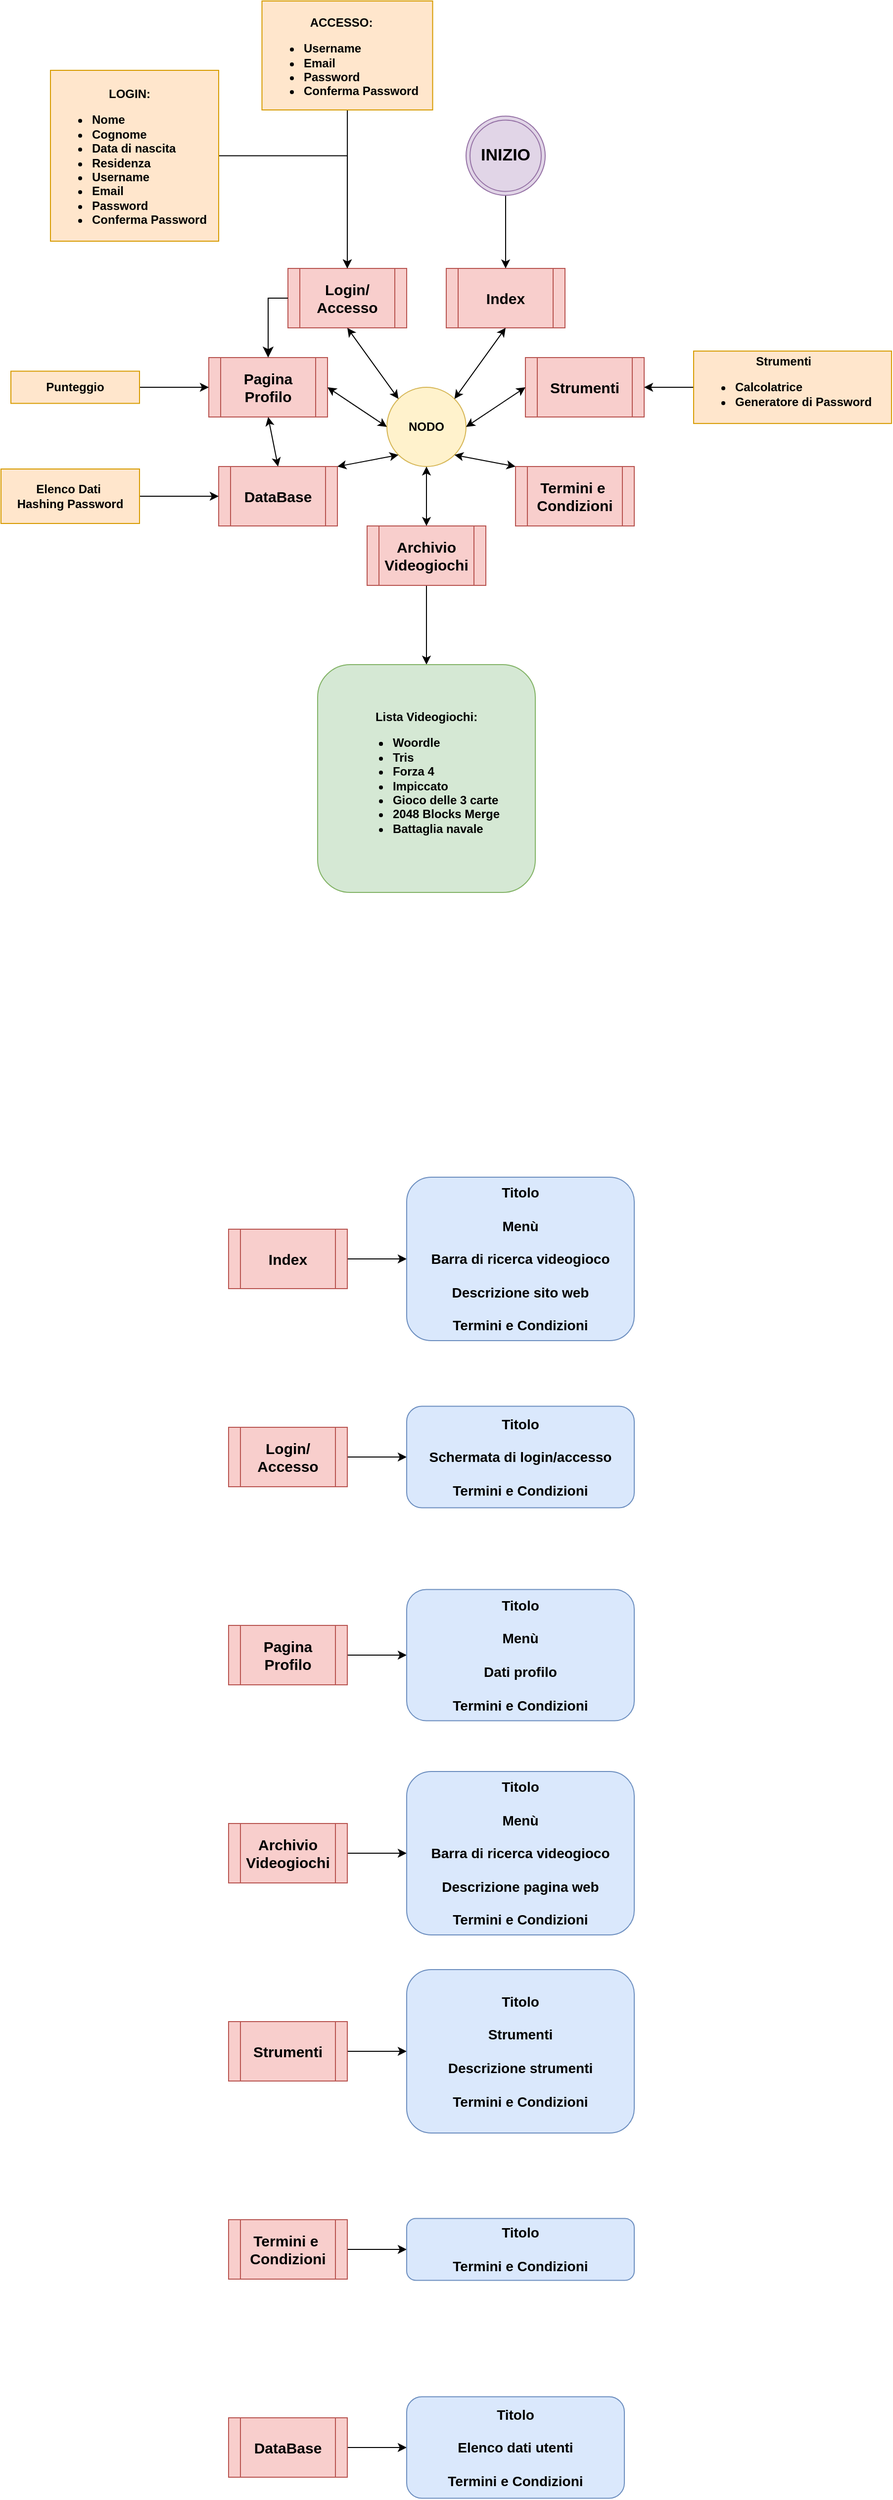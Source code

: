 <mxfile version="24.7.17">
  <diagram name="Pagina-1" id="uUgXLi-EO5s1uarS8TtZ">
    <mxGraphModel dx="2736" dy="2298" grid="1" gridSize="10" guides="1" tooltips="1" connect="1" arrows="1" fold="1" page="1" pageScale="1" pageWidth="827" pageHeight="1169" math="0" shadow="0">
      <root>
        <mxCell id="0" />
        <mxCell id="1" parent="0" />
        <mxCell id="UHXLGbQEo70m4h4iFwpo-1" value="NODO" style="ellipse;whiteSpace=wrap;html=1;aspect=fixed;fontStyle=1;fillColor=#fff2cc;strokeColor=#d6b656;" vertex="1" parent="1">
          <mxGeometry x="360" y="280" width="80" height="80" as="geometry" />
        </mxCell>
        <mxCell id="UHXLGbQEo70m4h4iFwpo-2" value="Index" style="shape=process;whiteSpace=wrap;html=1;backgroundOutline=1;fillColor=#f8cecc;strokeColor=#b85450;fontSize=15;fontStyle=1" vertex="1" parent="1">
          <mxGeometry x="420" y="160" width="120" height="60" as="geometry" />
        </mxCell>
        <mxCell id="UHXLGbQEo70m4h4iFwpo-59" value="" style="edgeStyle=orthogonalEdgeStyle;rounded=0;orthogonalLoop=1;jettySize=auto;html=1;" edge="1" parent="1" source="UHXLGbQEo70m4h4iFwpo-4" target="UHXLGbQEo70m4h4iFwpo-49">
          <mxGeometry relative="1" as="geometry" />
        </mxCell>
        <mxCell id="UHXLGbQEo70m4h4iFwpo-4" value="Archivio Videogiochi" style="shape=process;whiteSpace=wrap;html=1;backgroundOutline=1;fillColor=#f8cecc;strokeColor=#b85450;fontSize=15;fontStyle=1" vertex="1" parent="1">
          <mxGeometry x="340" y="420" width="120" height="60" as="geometry" />
        </mxCell>
        <mxCell id="UHXLGbQEo70m4h4iFwpo-5" value="Pagina Profilo" style="shape=process;whiteSpace=wrap;html=1;backgroundOutline=1;fillColor=#f8cecc;strokeColor=#b85450;fontSize=15;fontStyle=1" vertex="1" parent="1">
          <mxGeometry x="180" y="250" width="120" height="60" as="geometry" />
        </mxCell>
        <mxCell id="UHXLGbQEo70m4h4iFwpo-6" value="Strumenti" style="shape=process;whiteSpace=wrap;html=1;backgroundOutline=1;fillColor=#f8cecc;strokeColor=#b85450;fontSize=15;fontStyle=1" vertex="1" parent="1">
          <mxGeometry x="500" y="250" width="120" height="60" as="geometry" />
        </mxCell>
        <mxCell id="UHXLGbQEo70m4h4iFwpo-7" value="Termini e&amp;nbsp;&lt;div&gt;&lt;span style=&quot;background-color: initial;&quot;&gt;Condizioni&lt;/span&gt;&lt;/div&gt;" style="shape=process;whiteSpace=wrap;html=1;backgroundOutline=1;fillColor=#f8cecc;strokeColor=#b85450;fontSize=15;fontStyle=1" vertex="1" parent="1">
          <mxGeometry x="490" y="360" width="120" height="60" as="geometry" />
        </mxCell>
        <mxCell id="UHXLGbQEo70m4h4iFwpo-8" value="DataBase" style="shape=process;whiteSpace=wrap;html=1;backgroundOutline=1;fillColor=#f8cecc;strokeColor=#b85450;fontSize=15;fontStyle=1" vertex="1" parent="1">
          <mxGeometry x="190" y="360" width="120" height="60" as="geometry" />
        </mxCell>
        <mxCell id="UHXLGbQEo70m4h4iFwpo-9" value="L&lt;span style=&quot;background-color: initial;&quot;&gt;ogin/&lt;/span&gt;&lt;div&gt;&lt;span style=&quot;background-color: initial;&quot;&gt;Accesso&lt;/span&gt;&lt;/div&gt;" style="shape=process;whiteSpace=wrap;html=1;backgroundOutline=1;fillColor=#f8cecc;strokeColor=#b85450;fontSize=15;fontStyle=1" vertex="1" parent="1">
          <mxGeometry x="260" y="160" width="120" height="60" as="geometry" />
        </mxCell>
        <mxCell id="UHXLGbQEo70m4h4iFwpo-22" value="" style="endArrow=classic;startArrow=classic;html=1;rounded=0;exitX=1;exitY=0;exitDx=0;exitDy=0;entryX=0;entryY=1;entryDx=0;entryDy=0;" edge="1" parent="1" source="UHXLGbQEo70m4h4iFwpo-8" target="UHXLGbQEo70m4h4iFwpo-1">
          <mxGeometry width="50" height="50" relative="1" as="geometry">
            <mxPoint x="400" y="360" as="sourcePoint" />
            <mxPoint x="450" y="310" as="targetPoint" />
          </mxGeometry>
        </mxCell>
        <mxCell id="UHXLGbQEo70m4h4iFwpo-23" value="" style="endArrow=classic;startArrow=classic;html=1;rounded=0;entryX=0;entryY=0.5;entryDx=0;entryDy=0;exitX=1;exitY=0.5;exitDx=0;exitDy=0;" edge="1" parent="1" source="UHXLGbQEo70m4h4iFwpo-1" target="UHXLGbQEo70m4h4iFwpo-6">
          <mxGeometry width="50" height="50" relative="1" as="geometry">
            <mxPoint x="410" y="370" as="sourcePoint" />
            <mxPoint x="460" y="320" as="targetPoint" />
          </mxGeometry>
        </mxCell>
        <mxCell id="UHXLGbQEo70m4h4iFwpo-24" value="" style="endArrow=classic;startArrow=classic;html=1;rounded=0;exitX=0;exitY=0;exitDx=0;exitDy=0;entryX=1;entryY=1;entryDx=0;entryDy=0;" edge="1" parent="1" source="UHXLGbQEo70m4h4iFwpo-7" target="UHXLGbQEo70m4h4iFwpo-1">
          <mxGeometry width="50" height="50" relative="1" as="geometry">
            <mxPoint x="420" y="380" as="sourcePoint" />
            <mxPoint x="470" y="330" as="targetPoint" />
          </mxGeometry>
        </mxCell>
        <mxCell id="UHXLGbQEo70m4h4iFwpo-25" value="" style="endArrow=classic;startArrow=classic;html=1;rounded=0;entryX=0.5;entryY=0;entryDx=0;entryDy=0;exitX=0.5;exitY=1;exitDx=0;exitDy=0;" edge="1" parent="1" source="UHXLGbQEo70m4h4iFwpo-1" target="UHXLGbQEo70m4h4iFwpo-4">
          <mxGeometry width="50" height="50" relative="1" as="geometry">
            <mxPoint x="430" y="390" as="sourcePoint" />
            <mxPoint x="480" y="340" as="targetPoint" />
          </mxGeometry>
        </mxCell>
        <mxCell id="UHXLGbQEo70m4h4iFwpo-26" value="" style="endArrow=classic;startArrow=classic;html=1;rounded=0;entryX=0.5;entryY=1;entryDx=0;entryDy=0;exitX=1;exitY=0;exitDx=0;exitDy=0;" edge="1" parent="1" source="UHXLGbQEo70m4h4iFwpo-1" target="UHXLGbQEo70m4h4iFwpo-2">
          <mxGeometry width="50" height="50" relative="1" as="geometry">
            <mxPoint x="440" y="400" as="sourcePoint" />
            <mxPoint x="490" y="350" as="targetPoint" />
          </mxGeometry>
        </mxCell>
        <mxCell id="UHXLGbQEo70m4h4iFwpo-27" value="" style="endArrow=classic;startArrow=classic;html=1;rounded=0;exitX=0.5;exitY=1;exitDx=0;exitDy=0;entryX=0;entryY=0;entryDx=0;entryDy=0;" edge="1" parent="1" source="UHXLGbQEo70m4h4iFwpo-9" target="UHXLGbQEo70m4h4iFwpo-1">
          <mxGeometry width="50" height="50" relative="1" as="geometry">
            <mxPoint x="450" y="410" as="sourcePoint" />
            <mxPoint x="500" y="360" as="targetPoint" />
          </mxGeometry>
        </mxCell>
        <mxCell id="UHXLGbQEo70m4h4iFwpo-28" value="" style="endArrow=classic;startArrow=classic;html=1;rounded=0;exitX=1;exitY=0.5;exitDx=0;exitDy=0;entryX=0;entryY=0.5;entryDx=0;entryDy=0;" edge="1" parent="1" source="UHXLGbQEo70m4h4iFwpo-5" target="UHXLGbQEo70m4h4iFwpo-1">
          <mxGeometry width="50" height="50" relative="1" as="geometry">
            <mxPoint x="460" y="420" as="sourcePoint" />
            <mxPoint x="510" y="370" as="targetPoint" />
          </mxGeometry>
        </mxCell>
        <mxCell id="UHXLGbQEo70m4h4iFwpo-32" value="" style="edgeStyle=orthogonalEdgeStyle;rounded=0;orthogonalLoop=1;jettySize=auto;html=1;" edge="1" parent="1" source="UHXLGbQEo70m4h4iFwpo-31" target="UHXLGbQEo70m4h4iFwpo-2">
          <mxGeometry relative="1" as="geometry" />
        </mxCell>
        <mxCell id="UHXLGbQEo70m4h4iFwpo-31" value="INIZIO" style="ellipse;shape=doubleEllipse;whiteSpace=wrap;html=1;aspect=fixed;fillColor=#e1d5e7;strokeColor=#9673a6;fontStyle=1;fontSize=17;" vertex="1" parent="1">
          <mxGeometry x="440" y="6.25" width="80" height="80" as="geometry" />
        </mxCell>
        <mxCell id="UHXLGbQEo70m4h4iFwpo-34" value="" style="edgeStyle=elbowEdgeStyle;elbow=horizontal;endArrow=classic;html=1;curved=0;rounded=0;endSize=8;startSize=8;exitX=0;exitY=0.5;exitDx=0;exitDy=0;entryX=0.5;entryY=0;entryDx=0;entryDy=0;" edge="1" parent="1" source="UHXLGbQEo70m4h4iFwpo-9" target="UHXLGbQEo70m4h4iFwpo-5">
          <mxGeometry width="50" height="50" relative="1" as="geometry">
            <mxPoint x="190" y="150" as="sourcePoint" />
            <mxPoint x="240" y="100" as="targetPoint" />
            <Array as="points">
              <mxPoint x="240" y="200" />
            </Array>
          </mxGeometry>
        </mxCell>
        <mxCell id="UHXLGbQEo70m4h4iFwpo-49" value="&lt;span style=&quot;background-color: initial;&quot;&gt;Lista Videogiochi:&lt;/span&gt;&lt;div&gt;&lt;ul&gt;&lt;li style=&quot;text-align: left;&quot;&gt;&lt;li style=&quot;text-align: left;&quot;&gt;Woordle&lt;/li&gt;&lt;li style=&quot;text-align: left;&quot;&gt;&lt;span style=&quot;white-space: normal;&quot;&gt;Tris&lt;/span&gt;&lt;/li&gt;&lt;li style=&quot;text-align: left;&quot;&gt;&lt;span style=&quot;white-space: normal;&quot;&gt;Forza 4&lt;/span&gt;&lt;/li&gt;&lt;li style=&quot;text-align: left;&quot;&gt;&lt;span style=&quot;white-space: normal;&quot;&gt;Impiccato&lt;/span&gt;&lt;/li&gt;&lt;li style=&quot;text-align: left;&quot;&gt;&lt;span style=&quot;white-space: normal;&quot;&gt;Gioco delle 3 carte&lt;/span&gt;&lt;/li&gt;&lt;li style=&quot;text-align: left;&quot;&gt;&lt;span style=&quot;white-space: normal;&quot;&gt;2048 Blocks Merge&lt;/span&gt;&lt;/li&gt;&lt;li style=&quot;text-align: left;&quot;&gt;&lt;span style=&quot;white-space: normal;&quot;&gt;Battaglia navale&lt;/span&gt;&lt;/li&gt;&lt;/li&gt;&lt;/ul&gt;&lt;/div&gt;" style="rounded=1;whiteSpace=wrap;html=1;fontStyle=1;fillColor=#d5e8d4;strokeColor=#82b366;" vertex="1" parent="1">
          <mxGeometry x="290" y="560" width="220" height="230" as="geometry" />
        </mxCell>
        <mxCell id="UHXLGbQEo70m4h4iFwpo-64" style="edgeStyle=orthogonalEdgeStyle;rounded=0;orthogonalLoop=1;jettySize=auto;html=1;entryX=0.5;entryY=0;entryDx=0;entryDy=0;" edge="1" parent="1" source="UHXLGbQEo70m4h4iFwpo-55" target="UHXLGbQEo70m4h4iFwpo-9">
          <mxGeometry relative="1" as="geometry" />
        </mxCell>
        <mxCell id="UHXLGbQEo70m4h4iFwpo-55" value="&lt;div style=&quot;text-align: center;&quot;&gt;&lt;br&gt;&lt;/div&gt;&lt;div style=&quot;text-align: center;&quot;&gt;LOGIN:&lt;/div&gt;&lt;ul&gt;&lt;li&gt;Nome&lt;/li&gt;&lt;li&gt;Cognome&lt;/li&gt;&lt;li&gt;Data di nascita&lt;/li&gt;&lt;li&gt;Residenza&lt;/li&gt;&lt;li&gt;Username&lt;/li&gt;&lt;li&gt;Email&lt;/li&gt;&lt;li&gt;Password&lt;/li&gt;&lt;li&gt;Conferma Password&lt;/li&gt;&lt;/ul&gt;&lt;div&gt;&lt;/div&gt;" style="rounded=0;whiteSpace=wrap;html=1;fillColor=#ffe6cc;strokeColor=#d79b00;align=left;fontStyle=1" vertex="1" parent="1">
          <mxGeometry x="20" y="-40" width="170" height="172.5" as="geometry" />
        </mxCell>
        <mxCell id="UHXLGbQEo70m4h4iFwpo-58" value="" style="endArrow=classic;startArrow=classic;html=1;rounded=0;exitX=0.5;exitY=0;exitDx=0;exitDy=0;entryX=0.5;entryY=1;entryDx=0;entryDy=0;" edge="1" parent="1" source="UHXLGbQEo70m4h4iFwpo-8" target="UHXLGbQEo70m4h4iFwpo-5">
          <mxGeometry width="50" height="50" relative="1" as="geometry">
            <mxPoint x="330" y="400" as="sourcePoint" />
            <mxPoint x="392" y="388" as="targetPoint" />
          </mxGeometry>
        </mxCell>
        <mxCell id="UHXLGbQEo70m4h4iFwpo-70" style="edgeStyle=orthogonalEdgeStyle;rounded=0;orthogonalLoop=1;jettySize=auto;html=1;entryX=0.5;entryY=0;entryDx=0;entryDy=0;" edge="1" parent="1" source="UHXLGbQEo70m4h4iFwpo-65" target="UHXLGbQEo70m4h4iFwpo-9">
          <mxGeometry relative="1" as="geometry" />
        </mxCell>
        <mxCell id="UHXLGbQEo70m4h4iFwpo-65" value="&lt;div style=&quot;text-align: center;&quot;&gt;&lt;br&gt;&lt;/div&gt;&lt;div style=&quot;text-align: center;&quot;&gt;ACCESSO&lt;span style=&quot;background-color: initial;&quot;&gt;:&lt;/span&gt;&lt;/div&gt;&lt;ul&gt;&lt;li&gt;Username&lt;/li&gt;&lt;li&gt;Email&lt;/li&gt;&lt;li&gt;Password&lt;/li&gt;&lt;li&gt;Conferma Password&lt;/li&gt;&lt;/ul&gt;" style="rounded=0;whiteSpace=wrap;html=1;fillColor=#ffe6cc;strokeColor=#d79b00;align=left;fontStyle=1" vertex="1" parent="1">
          <mxGeometry x="233.75" y="-110" width="172.5" height="110" as="geometry" />
        </mxCell>
        <mxCell id="UHXLGbQEo70m4h4iFwpo-68" value="" style="edgeStyle=orthogonalEdgeStyle;rounded=0;orthogonalLoop=1;jettySize=auto;html=1;" edge="1" parent="1" source="UHXLGbQEo70m4h4iFwpo-67" target="UHXLGbQEo70m4h4iFwpo-5">
          <mxGeometry relative="1" as="geometry" />
        </mxCell>
        <mxCell id="UHXLGbQEo70m4h4iFwpo-67" value="&lt;div style=&quot;&quot;&gt;Punteggio&lt;/div&gt;" style="rounded=0;whiteSpace=wrap;html=1;fillColor=#ffe6cc;strokeColor=#d79b00;align=center;fontStyle=1" vertex="1" parent="1">
          <mxGeometry x="-20" y="263.75" width="130" height="32.5" as="geometry" />
        </mxCell>
        <mxCell id="UHXLGbQEo70m4h4iFwpo-72" value="" style="edgeStyle=orthogonalEdgeStyle;rounded=0;orthogonalLoop=1;jettySize=auto;html=1;" edge="1" parent="1" source="UHXLGbQEo70m4h4iFwpo-71" target="UHXLGbQEo70m4h4iFwpo-6">
          <mxGeometry relative="1" as="geometry" />
        </mxCell>
        <mxCell id="UHXLGbQEo70m4h4iFwpo-71" value="&lt;div style=&quot;&quot;&gt;&lt;div style=&quot;text-align: center;&quot;&gt;Strumenti&lt;/div&gt;&lt;ul&gt;&lt;li&gt;Calcolatrice&lt;/li&gt;&lt;li style=&quot;&quot;&gt;Generatore di Password&lt;/li&gt;&lt;/ul&gt;&lt;/div&gt;" style="rounded=0;whiteSpace=wrap;html=1;fillColor=#ffe6cc;strokeColor=#d79b00;align=left;fontStyle=1" vertex="1" parent="1">
          <mxGeometry x="670" y="243.44" width="200" height="73.12" as="geometry" />
        </mxCell>
        <mxCell id="UHXLGbQEo70m4h4iFwpo-77" value="" style="edgeStyle=orthogonalEdgeStyle;rounded=0;orthogonalLoop=1;jettySize=auto;html=1;" edge="1" parent="1" source="UHXLGbQEo70m4h4iFwpo-74" target="UHXLGbQEo70m4h4iFwpo-8">
          <mxGeometry relative="1" as="geometry" />
        </mxCell>
        <mxCell id="UHXLGbQEo70m4h4iFwpo-74" value="Elenco D&lt;span style=&quot;background-color: initial;&quot;&gt;ati&amp;nbsp;&lt;/span&gt;&lt;div&gt;&lt;span style=&quot;background-color: initial;&quot;&gt;Hashing Password&lt;/span&gt;&lt;/div&gt;" style="rounded=0;whiteSpace=wrap;html=1;fillColor=#ffe6cc;strokeColor=#d79b00;align=center;fontStyle=1" vertex="1" parent="1">
          <mxGeometry x="-30" y="362.5" width="140" height="55" as="geometry" />
        </mxCell>
        <mxCell id="UHXLGbQEo70m4h4iFwpo-100" style="edgeStyle=orthogonalEdgeStyle;rounded=0;orthogonalLoop=1;jettySize=auto;html=1;entryX=0;entryY=0.5;entryDx=0;entryDy=0;" edge="1" parent="1" source="UHXLGbQEo70m4h4iFwpo-80" target="UHXLGbQEo70m4h4iFwpo-99">
          <mxGeometry relative="1" as="geometry" />
        </mxCell>
        <mxCell id="UHXLGbQEo70m4h4iFwpo-80" value="Index" style="shape=process;whiteSpace=wrap;html=1;backgroundOutline=1;fillColor=#f8cecc;strokeColor=#b85450;fontSize=15;fontStyle=1" vertex="1" parent="1">
          <mxGeometry x="200" y="1130" width="120" height="60" as="geometry" />
        </mxCell>
        <mxCell id="UHXLGbQEo70m4h4iFwpo-106" style="edgeStyle=orthogonalEdgeStyle;rounded=0;orthogonalLoop=1;jettySize=auto;html=1;entryX=0;entryY=0.5;entryDx=0;entryDy=0;" edge="1" parent="1" source="UHXLGbQEo70m4h4iFwpo-82" target="UHXLGbQEo70m4h4iFwpo-105">
          <mxGeometry relative="1" as="geometry" />
        </mxCell>
        <mxCell id="UHXLGbQEo70m4h4iFwpo-82" value="Archivio Videogiochi" style="shape=process;whiteSpace=wrap;html=1;backgroundOutline=1;fillColor=#f8cecc;strokeColor=#b85450;fontSize=15;fontStyle=1" vertex="1" parent="1">
          <mxGeometry x="200" y="1730" width="120" height="60" as="geometry" />
        </mxCell>
        <mxCell id="UHXLGbQEo70m4h4iFwpo-104" style="edgeStyle=orthogonalEdgeStyle;rounded=0;orthogonalLoop=1;jettySize=auto;html=1;entryX=0;entryY=0.5;entryDx=0;entryDy=0;" edge="1" parent="1" source="UHXLGbQEo70m4h4iFwpo-83" target="UHXLGbQEo70m4h4iFwpo-103">
          <mxGeometry relative="1" as="geometry" />
        </mxCell>
        <mxCell id="UHXLGbQEo70m4h4iFwpo-83" value="Pagina Profilo" style="shape=process;whiteSpace=wrap;html=1;backgroundOutline=1;fillColor=#f8cecc;strokeColor=#b85450;fontSize=15;fontStyle=1" vertex="1" parent="1">
          <mxGeometry x="200" y="1530" width="120" height="60" as="geometry" />
        </mxCell>
        <mxCell id="UHXLGbQEo70m4h4iFwpo-108" style="edgeStyle=orthogonalEdgeStyle;rounded=0;orthogonalLoop=1;jettySize=auto;html=1;entryX=0;entryY=0.5;entryDx=0;entryDy=0;" edge="1" parent="1" source="UHXLGbQEo70m4h4iFwpo-84" target="UHXLGbQEo70m4h4iFwpo-107">
          <mxGeometry relative="1" as="geometry" />
        </mxCell>
        <mxCell id="UHXLGbQEo70m4h4iFwpo-84" value="Strumenti" style="shape=process;whiteSpace=wrap;html=1;backgroundOutline=1;fillColor=#f8cecc;strokeColor=#b85450;fontSize=15;fontStyle=1" vertex="1" parent="1">
          <mxGeometry x="200" y="1930" width="120" height="60" as="geometry" />
        </mxCell>
        <mxCell id="UHXLGbQEo70m4h4iFwpo-110" style="edgeStyle=orthogonalEdgeStyle;rounded=0;orthogonalLoop=1;jettySize=auto;html=1;entryX=0;entryY=0.5;entryDx=0;entryDy=0;" edge="1" parent="1" source="UHXLGbQEo70m4h4iFwpo-85" target="UHXLGbQEo70m4h4iFwpo-109">
          <mxGeometry relative="1" as="geometry" />
        </mxCell>
        <mxCell id="UHXLGbQEo70m4h4iFwpo-85" value="Termini e&amp;nbsp;&lt;div&gt;&lt;span style=&quot;background-color: initial;&quot;&gt;Condizioni&lt;/span&gt;&lt;/div&gt;" style="shape=process;whiteSpace=wrap;html=1;backgroundOutline=1;fillColor=#f8cecc;strokeColor=#b85450;fontSize=15;fontStyle=1" vertex="1" parent="1">
          <mxGeometry x="200" y="2130" width="120" height="60" as="geometry" />
        </mxCell>
        <mxCell id="UHXLGbQEo70m4h4iFwpo-112" style="edgeStyle=orthogonalEdgeStyle;rounded=0;orthogonalLoop=1;jettySize=auto;html=1;entryX=0;entryY=0.5;entryDx=0;entryDy=0;" edge="1" parent="1" source="UHXLGbQEo70m4h4iFwpo-86" target="UHXLGbQEo70m4h4iFwpo-111">
          <mxGeometry relative="1" as="geometry" />
        </mxCell>
        <mxCell id="UHXLGbQEo70m4h4iFwpo-86" value="DataBase" style="shape=process;whiteSpace=wrap;html=1;backgroundOutline=1;fillColor=#f8cecc;strokeColor=#b85450;fontSize=15;fontStyle=1" vertex="1" parent="1">
          <mxGeometry x="200" y="2330" width="120" height="60" as="geometry" />
        </mxCell>
        <mxCell id="UHXLGbQEo70m4h4iFwpo-102" value="" style="edgeStyle=orthogonalEdgeStyle;rounded=0;orthogonalLoop=1;jettySize=auto;html=1;" edge="1" parent="1" source="UHXLGbQEo70m4h4iFwpo-87" target="UHXLGbQEo70m4h4iFwpo-101">
          <mxGeometry relative="1" as="geometry" />
        </mxCell>
        <mxCell id="UHXLGbQEo70m4h4iFwpo-87" value="L&lt;span style=&quot;background-color: initial;&quot;&gt;ogin/&lt;/span&gt;&lt;div&gt;&lt;span style=&quot;background-color: initial;&quot;&gt;Accesso&lt;/span&gt;&lt;/div&gt;" style="shape=process;whiteSpace=wrap;html=1;backgroundOutline=1;fillColor=#f8cecc;strokeColor=#b85450;fontSize=15;fontStyle=1" vertex="1" parent="1">
          <mxGeometry x="200" y="1330" width="120" height="60" as="geometry" />
        </mxCell>
        <mxCell id="UHXLGbQEo70m4h4iFwpo-99" value="&lt;div style=&quot;font-size: 14px;&quot;&gt;&lt;span style=&quot;background-color: initial;&quot;&gt;Titolo&lt;/span&gt;&lt;br&gt;&lt;/div&gt;&lt;div style=&quot;font-size: 14px;&quot;&gt;&lt;br style=&quot;font-size: 14px;&quot;&gt;&lt;/div&gt;&lt;div style=&quot;font-size: 14px;&quot;&gt;Menù&lt;/div&gt;&lt;div style=&quot;font-size: 14px;&quot;&gt;&lt;br style=&quot;font-size: 14px;&quot;&gt;&lt;/div&gt;&lt;div style=&quot;font-size: 14px;&quot;&gt;Barra di ricerca videogioco&lt;/div&gt;&lt;div style=&quot;font-size: 14px;&quot;&gt;&lt;br style=&quot;font-size: 14px;&quot;&gt;&lt;/div&gt;&lt;div style=&quot;font-size: 14px;&quot;&gt;Descrizione sito web&lt;br&gt;&lt;/div&gt;&lt;div style=&quot;font-size: 14px;&quot;&gt;&lt;br&gt;&lt;/div&gt;&lt;div style=&quot;font-size: 14px;&quot;&gt;Termini e Condizioni&lt;/div&gt;" style="rounded=1;whiteSpace=wrap;html=1;fillColor=#dae8fc;strokeColor=#6c8ebf;fontStyle=1;fontSize=14;" vertex="1" parent="1">
          <mxGeometry x="380" y="1077.5" width="230" height="165" as="geometry" />
        </mxCell>
        <mxCell id="UHXLGbQEo70m4h4iFwpo-101" value="&lt;div style=&quot;font-size: 14px;&quot;&gt;&lt;span style=&quot;background-color: initial;&quot;&gt;Titolo&lt;/span&gt;&lt;br&gt;&lt;/div&gt;&lt;div style=&quot;font-size: 14px;&quot;&gt;&lt;br&gt;&lt;/div&gt;&lt;div style=&quot;font-size: 14px;&quot;&gt;Schermata di login/accesso&lt;/div&gt;&lt;div style=&quot;font-size: 14px;&quot;&gt;&lt;br&gt;&lt;/div&gt;&lt;div style=&quot;font-size: 14px;&quot;&gt;Termini e Condizioni&lt;/div&gt;" style="rounded=1;whiteSpace=wrap;html=1;fillColor=#dae8fc;strokeColor=#6c8ebf;fontStyle=1;fontSize=14;" vertex="1" parent="1">
          <mxGeometry x="380" y="1308.75" width="230" height="102.5" as="geometry" />
        </mxCell>
        <mxCell id="UHXLGbQEo70m4h4iFwpo-103" value="&lt;div style=&quot;font-size: 14px;&quot;&gt;&lt;span style=&quot;background-color: initial;&quot;&gt;Titolo&lt;/span&gt;&lt;br&gt;&lt;/div&gt;&lt;div style=&quot;font-size: 14px;&quot;&gt;&lt;br style=&quot;font-size: 14px;&quot;&gt;&lt;/div&gt;&lt;div style=&quot;font-size: 14px;&quot;&gt;Menù&lt;/div&gt;&lt;div style=&quot;font-size: 14px;&quot;&gt;&lt;br style=&quot;font-size: 14px;&quot;&gt;&lt;/div&gt;&lt;div style=&quot;font-size: 14px;&quot;&gt;Dati profilo&lt;/div&gt;&lt;div style=&quot;font-size: 14px;&quot;&gt;&lt;br&gt;&lt;/div&gt;&lt;div style=&quot;font-size: 14px;&quot;&gt;Termini e Condizioni&lt;/div&gt;" style="rounded=1;whiteSpace=wrap;html=1;fillColor=#dae8fc;strokeColor=#6c8ebf;fontStyle=1;fontSize=14;" vertex="1" parent="1">
          <mxGeometry x="380" y="1493.75" width="230" height="132.5" as="geometry" />
        </mxCell>
        <mxCell id="UHXLGbQEo70m4h4iFwpo-105" value="&lt;div style=&quot;font-size: 14px;&quot;&gt;&lt;span style=&quot;background-color: initial;&quot;&gt;Titolo&lt;/span&gt;&lt;br&gt;&lt;/div&gt;&lt;div style=&quot;font-size: 14px;&quot;&gt;&lt;br style=&quot;font-size: 14px;&quot;&gt;&lt;/div&gt;&lt;div style=&quot;font-size: 14px;&quot;&gt;Menù&lt;/div&gt;&lt;div style=&quot;font-size: 14px;&quot;&gt;&lt;br style=&quot;font-size: 14px;&quot;&gt;&lt;/div&gt;&lt;div style=&quot;font-size: 14px;&quot;&gt;Barra di ricerca videogioco&lt;/div&gt;&lt;div style=&quot;font-size: 14px;&quot;&gt;&lt;br style=&quot;font-size: 14px;&quot;&gt;&lt;/div&gt;&lt;div style=&quot;font-size: 14px;&quot;&gt;Descrizione pagina web&lt;br&gt;&lt;/div&gt;&lt;div style=&quot;font-size: 14px;&quot;&gt;&lt;br&gt;&lt;/div&gt;&lt;div style=&quot;font-size: 14px;&quot;&gt;Termini e Condizioni&lt;/div&gt;" style="rounded=1;whiteSpace=wrap;html=1;fillColor=#dae8fc;strokeColor=#6c8ebf;fontStyle=1;fontSize=14;" vertex="1" parent="1">
          <mxGeometry x="380" y="1677.5" width="230" height="165" as="geometry" />
        </mxCell>
        <mxCell id="UHXLGbQEo70m4h4iFwpo-107" value="&lt;div style=&quot;font-size: 14px;&quot;&gt;&lt;span style=&quot;background-color: initial;&quot;&gt;Titolo&lt;/span&gt;&lt;br&gt;&lt;/div&gt;&lt;div style=&quot;font-size: 14px;&quot;&gt;&lt;br&gt;&lt;/div&gt;&lt;div style=&quot;font-size: 14px;&quot;&gt;Strumenti&lt;/div&gt;&lt;div style=&quot;font-size: 14px;&quot;&gt;&lt;br&gt;&lt;/div&gt;&lt;div style=&quot;font-size: 14px;&quot;&gt;&lt;span style=&quot;background-color: initial;&quot;&gt;Descrizione strumenti&lt;/span&gt;&lt;br&gt;&lt;/div&gt;&lt;div style=&quot;font-size: 14px;&quot;&gt;&lt;br&gt;&lt;/div&gt;&lt;div style=&quot;font-size: 14px;&quot;&gt;Termini e Condizioni&lt;/div&gt;" style="rounded=1;whiteSpace=wrap;html=1;fillColor=#dae8fc;strokeColor=#6c8ebf;fontStyle=1;fontSize=14;" vertex="1" parent="1">
          <mxGeometry x="380" y="1877.5" width="230" height="165" as="geometry" />
        </mxCell>
        <mxCell id="UHXLGbQEo70m4h4iFwpo-109" value="&lt;div style=&quot;font-size: 14px;&quot;&gt;&lt;span style=&quot;background-color: initial;&quot;&gt;Titolo&lt;/span&gt;&lt;/div&gt;&lt;div style=&quot;font-size: 14px;&quot;&gt;&lt;br&gt;&lt;/div&gt;&lt;div style=&quot;font-size: 14px;&quot;&gt;Termini e Condizioni&lt;/div&gt;" style="rounded=1;whiteSpace=wrap;html=1;fillColor=#dae8fc;strokeColor=#6c8ebf;fontStyle=1;fontSize=14;" vertex="1" parent="1">
          <mxGeometry x="380" y="2128.75" width="230" height="62.5" as="geometry" />
        </mxCell>
        <mxCell id="UHXLGbQEo70m4h4iFwpo-111" value="&lt;div style=&quot;font-size: 14px;&quot;&gt;&lt;span style=&quot;background-color: initial;&quot;&gt;Titolo&lt;/span&gt;&lt;br&gt;&lt;/div&gt;&lt;div style=&quot;font-size: 14px;&quot;&gt;&lt;br style=&quot;font-size: 14px;&quot;&gt;&lt;/div&gt;&lt;div style=&quot;font-size: 14px;&quot;&gt;Elenco dati utenti&lt;/div&gt;&lt;div style=&quot;font-size: 14px;&quot;&gt;&lt;br&gt;&lt;/div&gt;&lt;div style=&quot;font-size: 14px;&quot;&gt;Termini e Condizioni&lt;/div&gt;" style="rounded=1;whiteSpace=wrap;html=1;fillColor=#dae8fc;strokeColor=#6c8ebf;fontStyle=1;fontSize=14;" vertex="1" parent="1">
          <mxGeometry x="380" y="2308.75" width="220" height="102.5" as="geometry" />
        </mxCell>
      </root>
    </mxGraphModel>
  </diagram>
</mxfile>

